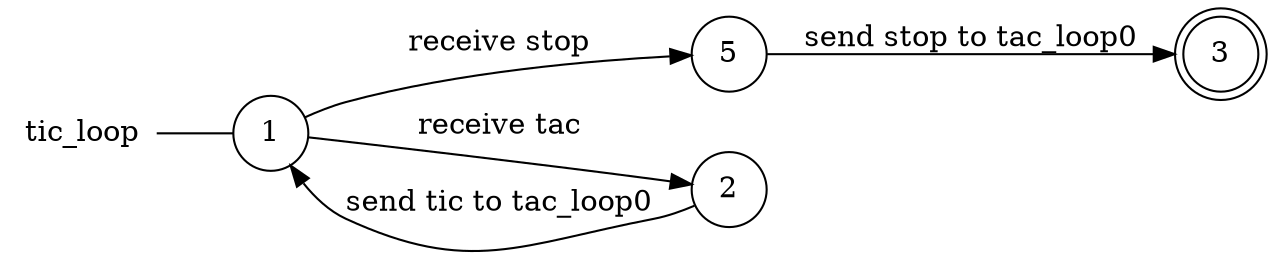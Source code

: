 digraph tic_loop {
	rankdir="LR";
	n_0 [label="tic_loop", shape="plaintext"];
	n_1 [id="5", shape=circle, label="5"];
	n_2 [id="1", shape=circle, label="1"];
	n_0 -> n_2 [arrowhead=none];
	n_3 [id="2", shape=circle, label="2"];
	n_4 [id="3", shape=doublecircle, label="3"];

	n_2 -> n_3 [id="[$e|3]", label="receive tac"];
	n_3 -> n_2 [id="[$e|6]", label="send tic to tac_loop0"];
	n_1 -> n_4 [id="[$e|0]", label="send stop to tac_loop0"];
	n_2 -> n_1 [id="[$e|4]", label="receive stop"];
}
